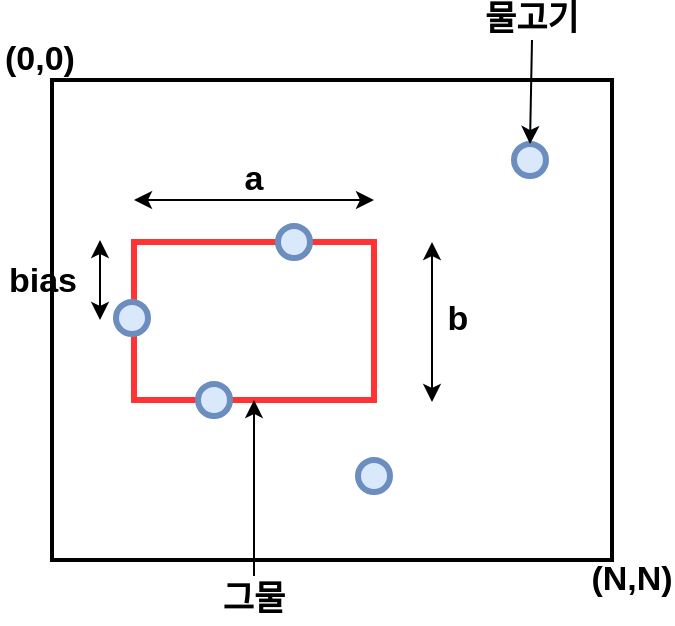<mxfile version="10.7.7" type="device"><diagram id="k6U1jXFI8H3akckZ5JY0" name="Page-1"><mxGraphModel dx="1022" dy="939" grid="1" gridSize="10" guides="1" tooltips="1" connect="1" arrows="1" fold="1" page="1" pageScale="1" pageWidth="850" pageHeight="1100" math="0" shadow="0"><root><mxCell id="0"/><mxCell id="1" parent="0"/><mxCell id="2ZKfx6y-wwZST7OVzckV-1" value="" style="rounded=0;whiteSpace=wrap;html=1;fillColor=none;strokeWidth=2;" vertex="1" parent="1"><mxGeometry x="200" y="320" width="280" height="240" as="geometry"/></mxCell><mxCell id="2ZKfx6y-wwZST7OVzckV-8" value="" style="rounded=0;whiteSpace=wrap;html=1;strokeWidth=3;fillColor=none;strokeColor=#FF3333;" vertex="1" parent="1"><mxGeometry x="241" y="401" width="120" height="79" as="geometry"/></mxCell><mxCell id="2ZKfx6y-wwZST7OVzckV-9" value="" style="endArrow=classic;startArrow=classic;html=1;" edge="1" parent="1"><mxGeometry width="50" height="50" relative="1" as="geometry"><mxPoint x="241" y="380" as="sourcePoint"/><mxPoint x="361" y="380" as="targetPoint"/></mxGeometry></mxCell><mxCell id="2ZKfx6y-wwZST7OVzckV-10" value="&lt;b&gt;&lt;font style=&quot;font-size: 17px&quot;&gt;a&lt;/font&gt;&lt;/b&gt;" style="text;html=1;strokeColor=none;fillColor=none;align=center;verticalAlign=middle;whiteSpace=wrap;rounded=0;" vertex="1" parent="1"><mxGeometry x="281" y="360" width="40" height="20" as="geometry"/></mxCell><mxCell id="2ZKfx6y-wwZST7OVzckV-11" value="" style="endArrow=classic;startArrow=classic;html=1;" edge="1" parent="1"><mxGeometry width="50" height="50" relative="1" as="geometry"><mxPoint x="390" y="401" as="sourcePoint"/><mxPoint x="390" y="481" as="targetPoint"/></mxGeometry></mxCell><mxCell id="2ZKfx6y-wwZST7OVzckV-12" value="&lt;b&gt;&lt;font style=&quot;font-size: 17px&quot;&gt;b&lt;/font&gt;&lt;/b&gt;" style="text;html=1;strokeColor=none;fillColor=none;align=center;verticalAlign=middle;whiteSpace=wrap;rounded=0;" vertex="1" parent="1"><mxGeometry x="383" y="430" width="40" height="20" as="geometry"/></mxCell><mxCell id="2ZKfx6y-wwZST7OVzckV-13" value="" style="ellipse;whiteSpace=wrap;html=1;aspect=fixed;strokeWidth=3;fillColor=#dae8fc;strokeColor=#6c8ebf;" vertex="1" parent="1"><mxGeometry x="313" y="393" width="16" height="16" as="geometry"/></mxCell><mxCell id="2ZKfx6y-wwZST7OVzckV-7" value="" style="ellipse;whiteSpace=wrap;html=1;aspect=fixed;strokeWidth=3;fillColor=#dae8fc;strokeColor=#6c8ebf;" vertex="1" parent="1"><mxGeometry x="232" y="431" width="16" height="16" as="geometry"/></mxCell><mxCell id="2ZKfx6y-wwZST7OVzckV-14" value="" style="ellipse;whiteSpace=wrap;html=1;aspect=fixed;strokeWidth=3;fillColor=#dae8fc;strokeColor=#6c8ebf;" vertex="1" parent="1"><mxGeometry x="273" y="472" width="16" height="16" as="geometry"/></mxCell><mxCell id="2ZKfx6y-wwZST7OVzckV-15" value="" style="ellipse;whiteSpace=wrap;html=1;aspect=fixed;strokeWidth=3;fillColor=#dae8fc;strokeColor=#6c8ebf;" vertex="1" parent="1"><mxGeometry x="353" y="510" width="16" height="16" as="geometry"/></mxCell><mxCell id="2ZKfx6y-wwZST7OVzckV-16" value="" style="ellipse;whiteSpace=wrap;html=1;aspect=fixed;strokeWidth=3;fillColor=#dae8fc;strokeColor=#6c8ebf;" vertex="1" parent="1"><mxGeometry x="431" y="352" width="16" height="16" as="geometry"/></mxCell><mxCell id="2ZKfx6y-wwZST7OVzckV-17" value="" style="endArrow=classic;startArrow=classic;html=1;" edge="1" parent="1"><mxGeometry width="50" height="50" relative="1" as="geometry"><mxPoint x="224" y="400" as="sourcePoint"/><mxPoint x="224" y="440" as="targetPoint"/></mxGeometry></mxCell><mxCell id="2ZKfx6y-wwZST7OVzckV-18" value="&lt;b&gt;&lt;font style=&quot;font-size: 17px&quot;&gt;bias&lt;/font&gt;&lt;/b&gt;" style="text;html=1;strokeColor=none;fillColor=none;align=center;verticalAlign=middle;whiteSpace=wrap;rounded=0;" vertex="1" parent="1"><mxGeometry x="174" y="411" width="43" height="20" as="geometry"/></mxCell><mxCell id="2ZKfx6y-wwZST7OVzckV-19" value="&lt;b&gt;&lt;font style=&quot;font-size: 17px&quot;&gt;(0,0)&lt;/font&gt;&lt;/b&gt;" style="text;html=1;strokeColor=none;fillColor=none;align=center;verticalAlign=middle;whiteSpace=wrap;rounded=0;" vertex="1" parent="1"><mxGeometry x="174" y="300" width="40" height="20" as="geometry"/></mxCell><mxCell id="2ZKfx6y-wwZST7OVzckV-20" value="&lt;b&gt;&lt;font style=&quot;font-size: 17px&quot;&gt;(N,N)&lt;/font&gt;&lt;/b&gt;" style="text;html=1;strokeColor=none;fillColor=none;align=center;verticalAlign=middle;whiteSpace=wrap;rounded=0;" vertex="1" parent="1"><mxGeometry x="470" y="560" width="40" height="20" as="geometry"/></mxCell><mxCell id="2ZKfx6y-wwZST7OVzckV-21" value="&lt;span style=&quot;font-size: 17px&quot;&gt;&lt;b&gt;물고기&lt;/b&gt;&lt;/span&gt;" style="text;html=1;strokeColor=none;fillColor=none;align=center;verticalAlign=middle;whiteSpace=wrap;rounded=0;" vertex="1" parent="1"><mxGeometry x="410" y="280" width="60" height="20" as="geometry"/></mxCell><mxCell id="2ZKfx6y-wwZST7OVzckV-22" value="" style="endArrow=classic;html=1;exitX=0.5;exitY=1;exitDx=0;exitDy=0;entryX=0.5;entryY=0;entryDx=0;entryDy=0;" edge="1" parent="1" source="2ZKfx6y-wwZST7OVzckV-21" target="2ZKfx6y-wwZST7OVzckV-16"><mxGeometry width="50" height="50" relative="1" as="geometry"><mxPoint x="550" y="380" as="sourcePoint"/><mxPoint x="600" y="330" as="targetPoint"/></mxGeometry></mxCell><mxCell id="2ZKfx6y-wwZST7OVzckV-28" style="edgeStyle=orthogonalEdgeStyle;rounded=0;orthogonalLoop=1;jettySize=auto;html=1;exitX=0.5;exitY=0;exitDx=0;exitDy=0;entryX=0.5;entryY=1;entryDx=0;entryDy=0;" edge="1" parent="1" source="2ZKfx6y-wwZST7OVzckV-23" target="2ZKfx6y-wwZST7OVzckV-8"><mxGeometry relative="1" as="geometry"/></mxCell><mxCell id="2ZKfx6y-wwZST7OVzckV-23" value="&lt;span style=&quot;font-size: 17px&quot;&gt;&lt;b&gt;그물&lt;/b&gt;&lt;/span&gt;" style="text;html=1;strokeColor=none;fillColor=none;align=center;verticalAlign=middle;whiteSpace=wrap;rounded=0;" vertex="1" parent="1"><mxGeometry x="271" y="568" width="60" height="24" as="geometry"/></mxCell></root></mxGraphModel></diagram></mxfile>